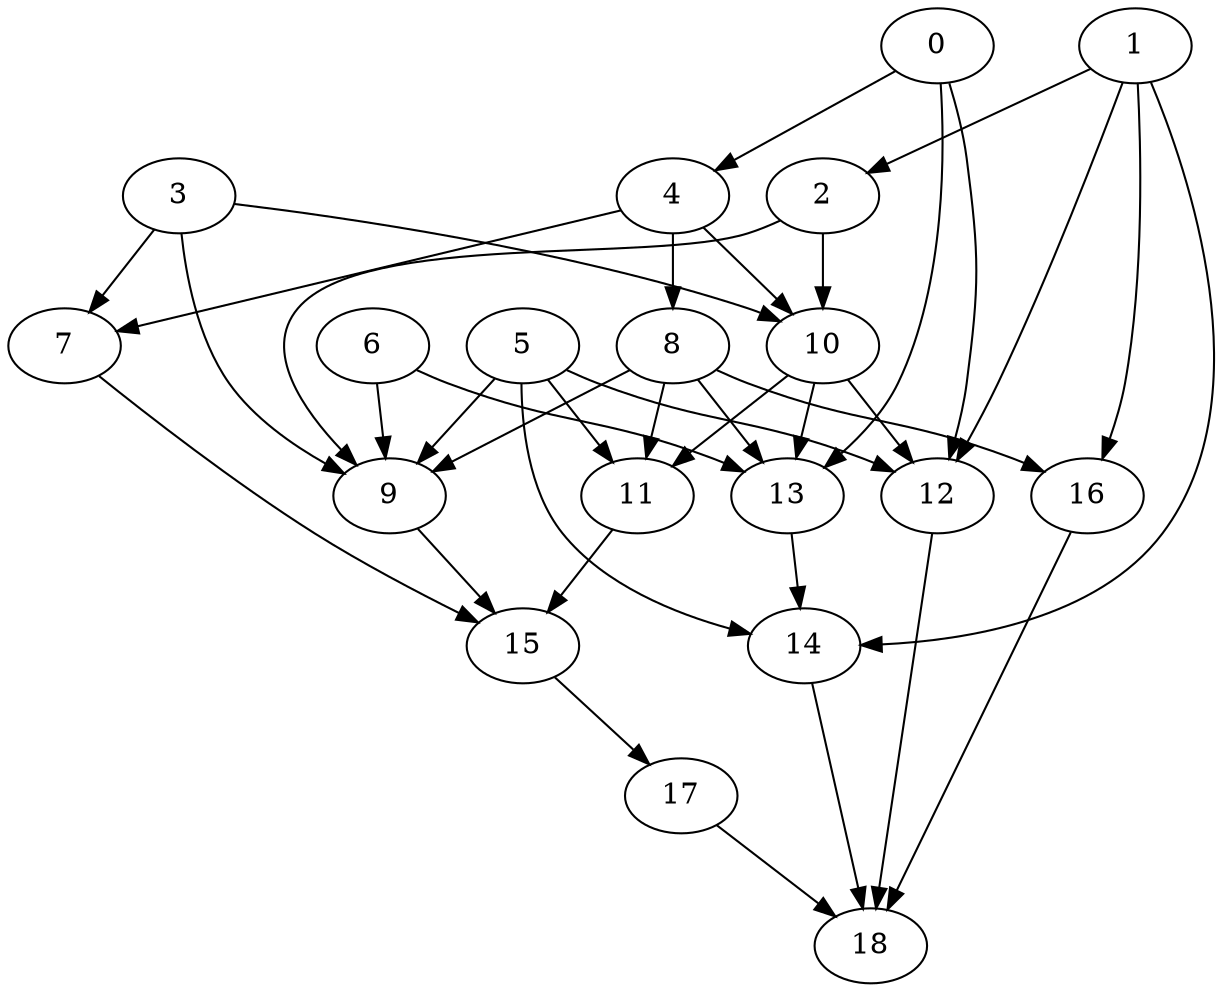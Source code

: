 digraph {
    3 -> 7;
    3 -> 10;
    8 -> 9;
    17 -> 18;
    10 -> 12;
    1 -> 12;
    13 -> 14;
    15 -> 17;
    3 -> 9;
    4 -> 8;
    14 -> 18;
    5 -> 9;
    12 -> 18;
    5 -> 12;
    8 -> 11;
    1 -> 2;
    0 -> 4;
    10 -> 11;
    0 -> 13;
    2 -> 10;
    1 -> 14;
    6 -> 13;
    16 -> 18;
    7 -> 15;
    4 -> 7;
    4 -> 10;
    5 -> 11;
    5 -> 14;
    8 -> 16;
    10 -> 13;
    9 -> 15;
    0 -> 12;
    2 -> 9;
    8 -> 13;
    11 -> 15;
    1 -> 16;
    6 -> 9;
}